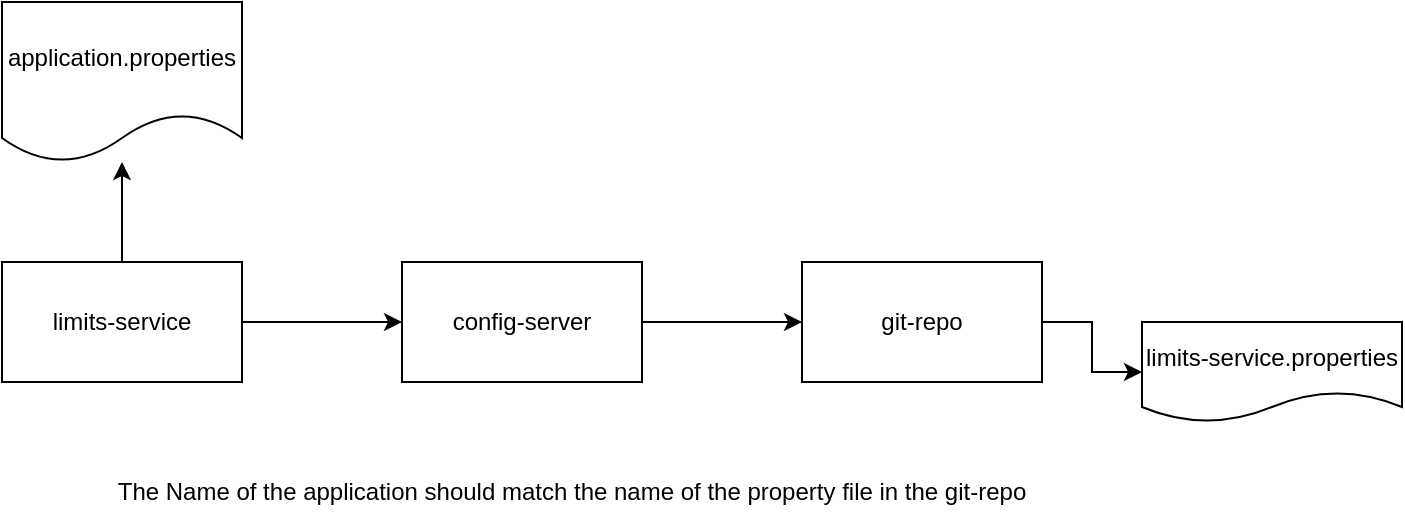 <mxfile version="15.4.0" type="device"><diagram id="lqyqYddedzWuUWy-nLrb" name="Page-1"><mxGraphModel dx="1264" dy="592" grid="1" gridSize="10" guides="1" tooltips="1" connect="1" arrows="1" fold="1" page="1" pageScale="1" pageWidth="850" pageHeight="1100" math="0" shadow="0"><root><mxCell id="0"/><mxCell id="1" parent="0"/><mxCell id="JqoeSTKAswL5p_aAeNSf-3" value="" style="edgeStyle=orthogonalEdgeStyle;rounded=0;orthogonalLoop=1;jettySize=auto;html=1;" edge="1" parent="1" source="JqoeSTKAswL5p_aAeNSf-1" target="JqoeSTKAswL5p_aAeNSf-2"><mxGeometry relative="1" as="geometry"/></mxCell><mxCell id="JqoeSTKAswL5p_aAeNSf-5" value="" style="edgeStyle=orthogonalEdgeStyle;rounded=0;orthogonalLoop=1;jettySize=auto;html=1;" edge="1" parent="1" source="JqoeSTKAswL5p_aAeNSf-1" target="JqoeSTKAswL5p_aAeNSf-4"><mxGeometry relative="1" as="geometry"/></mxCell><mxCell id="JqoeSTKAswL5p_aAeNSf-1" value="limits-service" style="rounded=0;whiteSpace=wrap;html=1;" vertex="1" parent="1"><mxGeometry x="40" y="170" width="120" height="60" as="geometry"/></mxCell><mxCell id="JqoeSTKAswL5p_aAeNSf-2" value="application.properties" style="shape=document;whiteSpace=wrap;html=1;boundedLbl=1;rounded=0;" vertex="1" parent="1"><mxGeometry x="40" y="40" width="120" height="80" as="geometry"/></mxCell><mxCell id="JqoeSTKAswL5p_aAeNSf-7" value="" style="edgeStyle=orthogonalEdgeStyle;rounded=0;orthogonalLoop=1;jettySize=auto;html=1;" edge="1" parent="1" source="JqoeSTKAswL5p_aAeNSf-4" target="JqoeSTKAswL5p_aAeNSf-6"><mxGeometry relative="1" as="geometry"/></mxCell><mxCell id="JqoeSTKAswL5p_aAeNSf-4" value="config-server" style="whiteSpace=wrap;html=1;rounded=0;" vertex="1" parent="1"><mxGeometry x="240" y="170" width="120" height="60" as="geometry"/></mxCell><mxCell id="JqoeSTKAswL5p_aAeNSf-9" style="edgeStyle=orthogonalEdgeStyle;rounded=0;orthogonalLoop=1;jettySize=auto;html=1;entryX=0;entryY=0.5;entryDx=0;entryDy=0;" edge="1" parent="1" source="JqoeSTKAswL5p_aAeNSf-6" target="JqoeSTKAswL5p_aAeNSf-8"><mxGeometry relative="1" as="geometry"/></mxCell><mxCell id="JqoeSTKAswL5p_aAeNSf-6" value="git-repo" style="whiteSpace=wrap;html=1;rounded=0;" vertex="1" parent="1"><mxGeometry x="440" y="170" width="120" height="60" as="geometry"/></mxCell><mxCell id="JqoeSTKAswL5p_aAeNSf-8" value="limits-service.properties" style="shape=document;whiteSpace=wrap;html=1;boundedLbl=1;" vertex="1" parent="1"><mxGeometry x="610" y="200" width="130" height="50" as="geometry"/></mxCell><mxCell id="JqoeSTKAswL5p_aAeNSf-10" value="The Name of the application should match the name of the property file in the git-repo" style="text;html=1;strokeColor=none;fillColor=none;align=center;verticalAlign=middle;whiteSpace=wrap;rounded=0;" vertex="1" parent="1"><mxGeometry x="50" y="270" width="550" height="30" as="geometry"/></mxCell></root></mxGraphModel></diagram></mxfile>